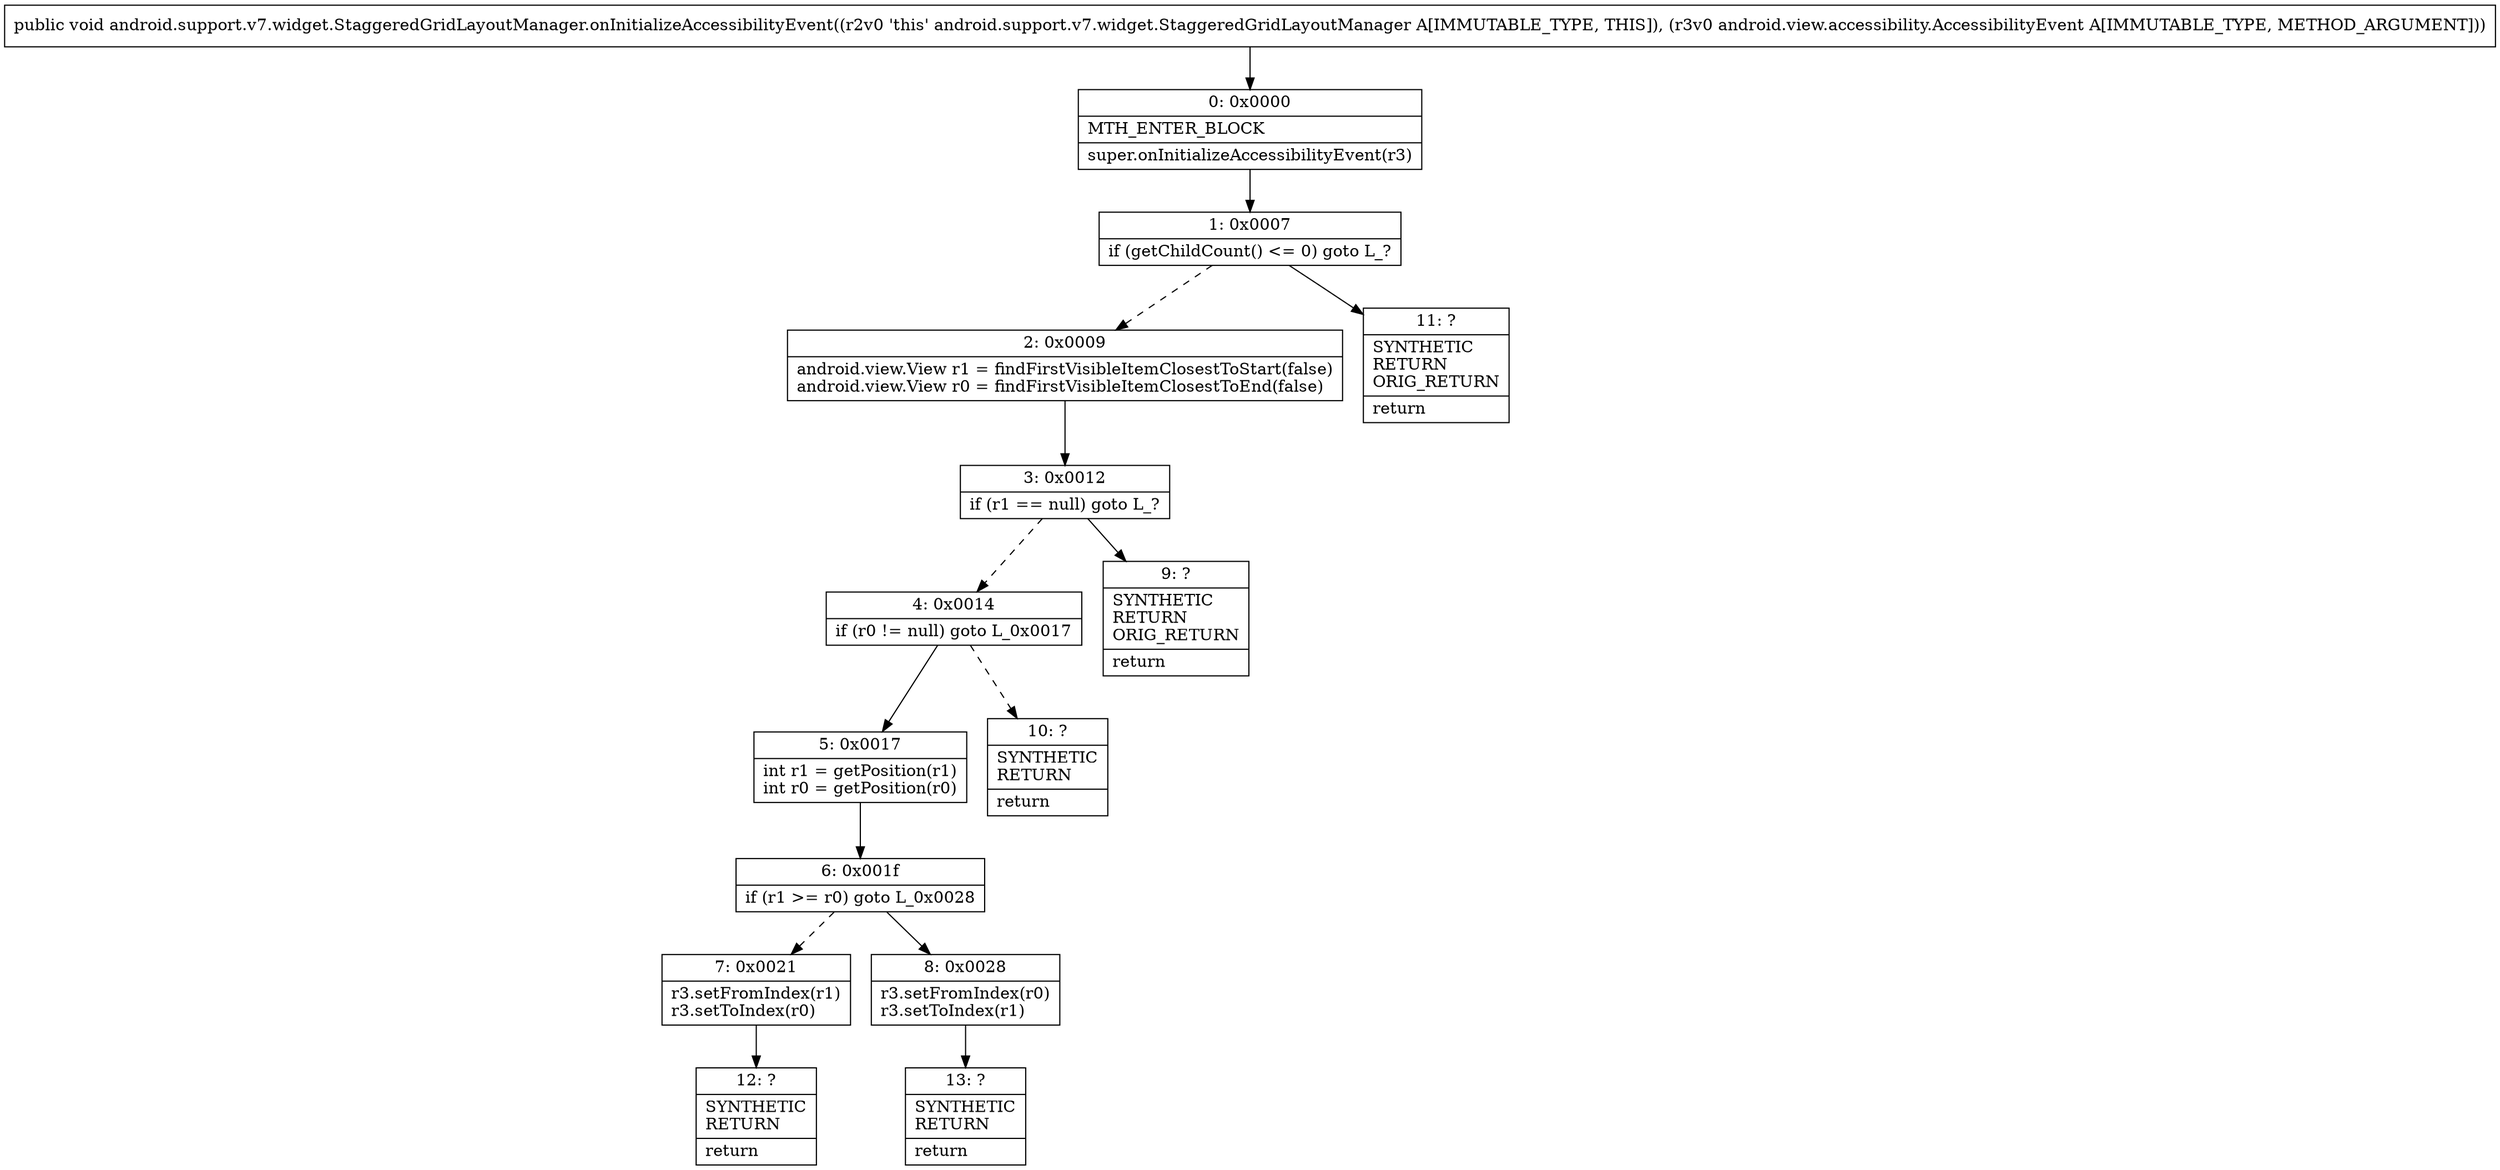 digraph "CFG forandroid.support.v7.widget.StaggeredGridLayoutManager.onInitializeAccessibilityEvent(Landroid\/view\/accessibility\/AccessibilityEvent;)V" {
Node_0 [shape=record,label="{0\:\ 0x0000|MTH_ENTER_BLOCK\l|super.onInitializeAccessibilityEvent(r3)\l}"];
Node_1 [shape=record,label="{1\:\ 0x0007|if (getChildCount() \<= 0) goto L_?\l}"];
Node_2 [shape=record,label="{2\:\ 0x0009|android.view.View r1 = findFirstVisibleItemClosestToStart(false)\landroid.view.View r0 = findFirstVisibleItemClosestToEnd(false)\l}"];
Node_3 [shape=record,label="{3\:\ 0x0012|if (r1 == null) goto L_?\l}"];
Node_4 [shape=record,label="{4\:\ 0x0014|if (r0 != null) goto L_0x0017\l}"];
Node_5 [shape=record,label="{5\:\ 0x0017|int r1 = getPosition(r1)\lint r0 = getPosition(r0)\l}"];
Node_6 [shape=record,label="{6\:\ 0x001f|if (r1 \>= r0) goto L_0x0028\l}"];
Node_7 [shape=record,label="{7\:\ 0x0021|r3.setFromIndex(r1)\lr3.setToIndex(r0)\l}"];
Node_8 [shape=record,label="{8\:\ 0x0028|r3.setFromIndex(r0)\lr3.setToIndex(r1)\l}"];
Node_9 [shape=record,label="{9\:\ ?|SYNTHETIC\lRETURN\lORIG_RETURN\l|return\l}"];
Node_10 [shape=record,label="{10\:\ ?|SYNTHETIC\lRETURN\l|return\l}"];
Node_11 [shape=record,label="{11\:\ ?|SYNTHETIC\lRETURN\lORIG_RETURN\l|return\l}"];
Node_12 [shape=record,label="{12\:\ ?|SYNTHETIC\lRETURN\l|return\l}"];
Node_13 [shape=record,label="{13\:\ ?|SYNTHETIC\lRETURN\l|return\l}"];
MethodNode[shape=record,label="{public void android.support.v7.widget.StaggeredGridLayoutManager.onInitializeAccessibilityEvent((r2v0 'this' android.support.v7.widget.StaggeredGridLayoutManager A[IMMUTABLE_TYPE, THIS]), (r3v0 android.view.accessibility.AccessibilityEvent A[IMMUTABLE_TYPE, METHOD_ARGUMENT])) }"];
MethodNode -> Node_0;
Node_0 -> Node_1;
Node_1 -> Node_2[style=dashed];
Node_1 -> Node_11;
Node_2 -> Node_3;
Node_3 -> Node_4[style=dashed];
Node_3 -> Node_9;
Node_4 -> Node_5;
Node_4 -> Node_10[style=dashed];
Node_5 -> Node_6;
Node_6 -> Node_7[style=dashed];
Node_6 -> Node_8;
Node_7 -> Node_12;
Node_8 -> Node_13;
}

